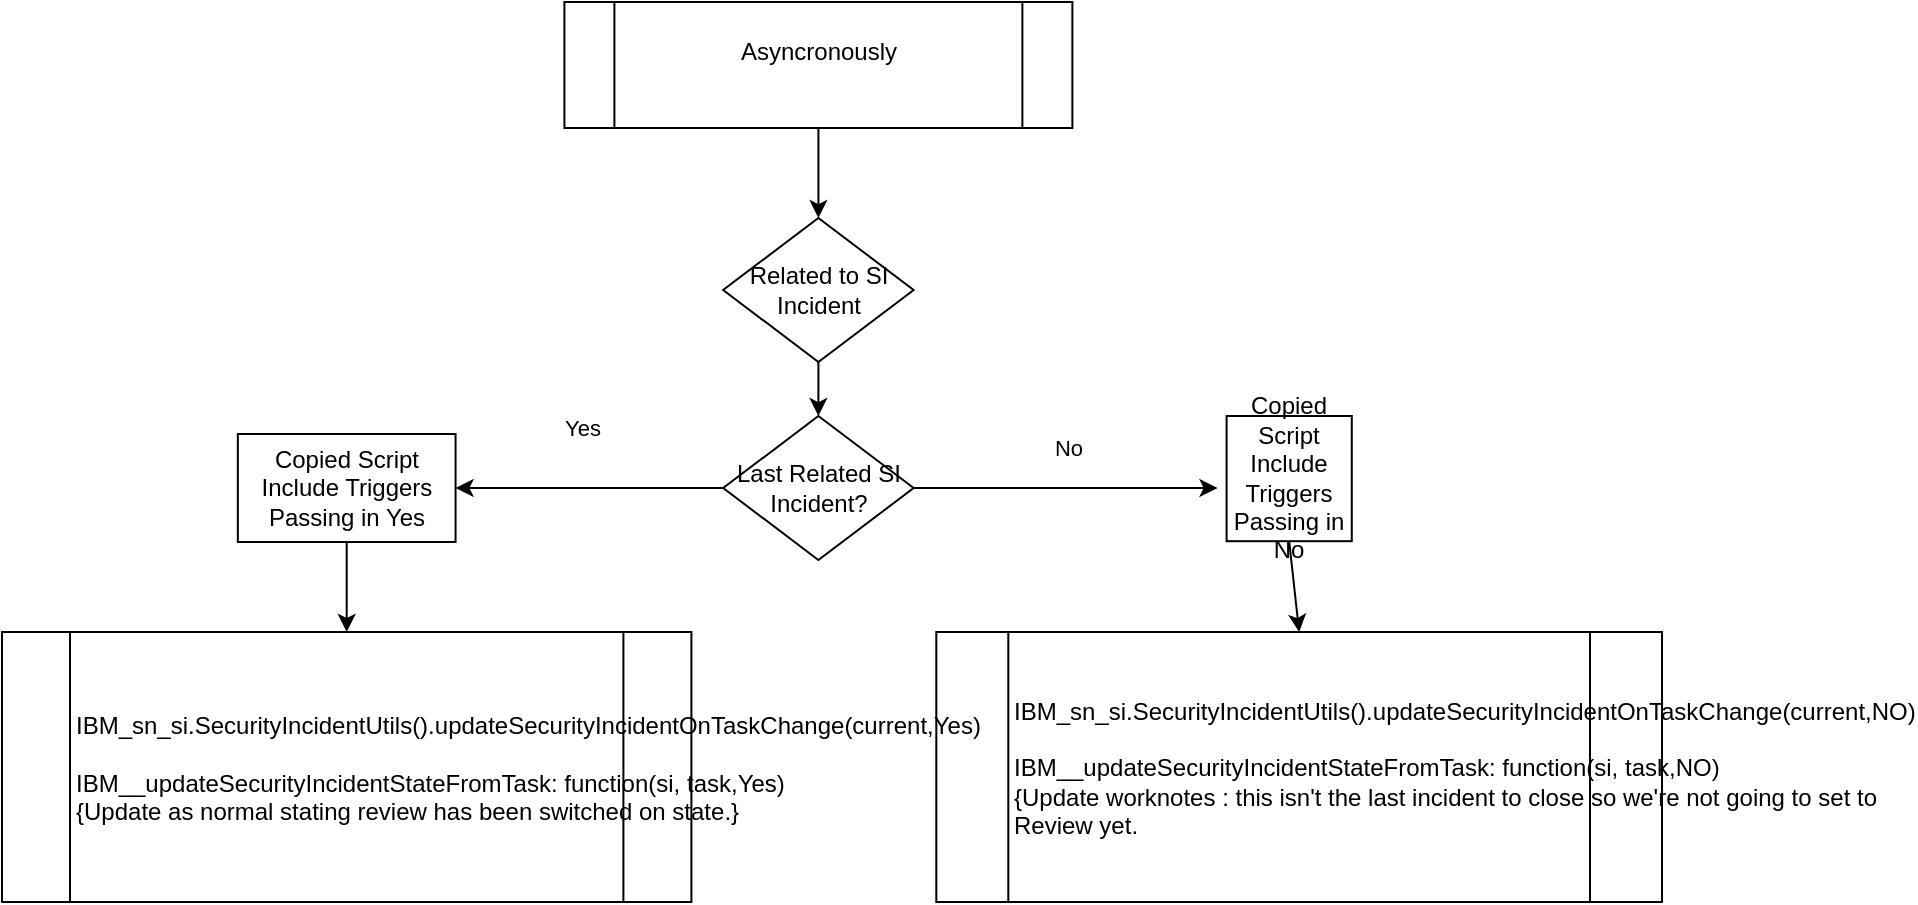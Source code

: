 <mxfile version="14.7.7" type="github">
  <diagram id="lavKBOKT0vrfUv36bKi-" name="Page-1">
    <mxGraphModel dx="2148" dy="706" grid="1" gridSize="10" guides="1" tooltips="1" connect="1" arrows="1" fold="1" page="1" pageScale="1" pageWidth="850" pageHeight="1100" math="0" shadow="0">
      <root>
        <mxCell id="0" />
        <mxCell id="1" parent="0" />
        <mxCell id="OqbCdRtRxpRRbarb4c1A-17" value="" style="group" vertex="1" connectable="0" parent="1">
          <mxGeometry x="-800" y="10" width="830" height="450" as="geometry" />
        </mxCell>
        <mxCell id="OqbCdRtRxpRRbarb4c1A-2" value="Asyncronously&lt;br&gt;&lt;br&gt;" style="shape=process;whiteSpace=wrap;html=1;backgroundOutline=1;" vertex="1" parent="OqbCdRtRxpRRbarb4c1A-17">
          <mxGeometry x="281.202" width="253.989" height="63" as="geometry" />
        </mxCell>
        <mxCell id="OqbCdRtRxpRRbarb4c1A-3" value="Related to SI Incident" style="rhombus;whiteSpace=wrap;html=1;" vertex="1" parent="OqbCdRtRxpRRbarb4c1A-17">
          <mxGeometry x="360.574" y="108.0" width="95.246" height="72" as="geometry" />
        </mxCell>
        <mxCell id="OqbCdRtRxpRRbarb4c1A-14" value="" style="edgeStyle=orthogonalEdgeStyle;rounded=0;orthogonalLoop=1;jettySize=auto;html=1;" edge="1" parent="OqbCdRtRxpRRbarb4c1A-17" source="OqbCdRtRxpRRbarb4c1A-2" target="OqbCdRtRxpRRbarb4c1A-3">
          <mxGeometry relative="1" as="geometry" />
        </mxCell>
        <mxCell id="OqbCdRtRxpRRbarb4c1A-7" value="No" style="edgeStyle=orthogonalEdgeStyle;rounded=0;orthogonalLoop=1;jettySize=auto;html=1;" edge="1" parent="OqbCdRtRxpRRbarb4c1A-17" source="OqbCdRtRxpRRbarb4c1A-5">
          <mxGeometry x="0.024" y="20" relative="1" as="geometry">
            <mxPoint x="607.76" y="243" as="targetPoint" />
            <mxPoint as="offset" />
          </mxGeometry>
        </mxCell>
        <mxCell id="OqbCdRtRxpRRbarb4c1A-5" value="Last Related SI Incident?" style="rhombus;whiteSpace=wrap;html=1;" vertex="1" parent="OqbCdRtRxpRRbarb4c1A-17">
          <mxGeometry x="360.574" y="207" width="95.246" height="72" as="geometry" />
        </mxCell>
        <mxCell id="OqbCdRtRxpRRbarb4c1A-15" value="" style="edgeStyle=orthogonalEdgeStyle;rounded=0;orthogonalLoop=1;jettySize=auto;html=1;" edge="1" parent="OqbCdRtRxpRRbarb4c1A-17" source="OqbCdRtRxpRRbarb4c1A-3" target="OqbCdRtRxpRRbarb4c1A-5">
          <mxGeometry relative="1" as="geometry" />
        </mxCell>
        <mxCell id="OqbCdRtRxpRRbarb4c1A-8" value="Copied Script Include Triggers&lt;br&gt;Passing in No" style="whiteSpace=wrap;html=1;aspect=fixed;" vertex="1" parent="OqbCdRtRxpRRbarb4c1A-17">
          <mxGeometry x="612.295" y="207" width="62.593" height="62.593" as="geometry" />
        </mxCell>
        <mxCell id="OqbCdRtRxpRRbarb4c1A-9" value="&lt;font style=&quot;font-size: 12px&quot;&gt;IBM_sn_si.SecurityIncidentUtils().updateSecurityIncidentOnTaskChange(current,NO)&lt;br&gt;&lt;br&gt;IBM__updateSecurityIncidentStateFromTask: function(si, task,NO)&lt;br&gt;{Update worknotes : this isn&#39;t the last incident to close so we&#39;re not going to set to Review yet.&lt;/font&gt;" style="shape=process;whiteSpace=wrap;html=1;backgroundOutline=1;align=left;" vertex="1" parent="OqbCdRtRxpRRbarb4c1A-17">
          <mxGeometry x="467.158" y="315" width="362.842" height="135" as="geometry" />
        </mxCell>
        <mxCell id="OqbCdRtRxpRRbarb4c1A-10" value="" style="endArrow=classic;html=1;entryX=0.5;entryY=0;entryDx=0;entryDy=0;exitX=0.5;exitY=1;exitDx=0;exitDy=0;" edge="1" parent="OqbCdRtRxpRRbarb4c1A-17" source="OqbCdRtRxpRRbarb4c1A-8" target="OqbCdRtRxpRRbarb4c1A-9">
          <mxGeometry width="50" height="50" relative="1" as="geometry">
            <mxPoint x="471.694" y="288" as="sourcePoint" />
            <mxPoint x="517.049" y="243" as="targetPoint" />
          </mxGeometry>
        </mxCell>
        <mxCell id="OqbCdRtRxpRRbarb4c1A-11" value="Copied Script Include Triggers Passing in Yes" style="whiteSpace=wrap;html=1;" vertex="1" parent="OqbCdRtRxpRRbarb4c1A-17">
          <mxGeometry x="117.923" y="216.0" width="108.852" height="54.0" as="geometry" />
        </mxCell>
        <mxCell id="OqbCdRtRxpRRbarb4c1A-12" value="Yes" style="edgeStyle=orthogonalEdgeStyle;rounded=0;orthogonalLoop=1;jettySize=auto;html=1;" edge="1" parent="OqbCdRtRxpRRbarb4c1A-17" source="OqbCdRtRxpRRbarb4c1A-5" target="OqbCdRtRxpRRbarb4c1A-11">
          <mxGeometry x="0.051" y="-30" relative="1" as="geometry">
            <mxPoint as="offset" />
          </mxGeometry>
        </mxCell>
        <mxCell id="OqbCdRtRxpRRbarb4c1A-13" value="IBM_sn_si.SecurityIncidentUtils().updateSecurityIncidentOnTaskChange(current,Yes)&lt;br&gt;&lt;br&gt;IBM__updateSecurityIncidentStateFromTask: function(si, task,Yes)&lt;br&gt;{Update as normal stating review has been switched on state.}" style="shape=process;whiteSpace=wrap;html=1;backgroundOutline=1;align=left;" vertex="1" parent="OqbCdRtRxpRRbarb4c1A-17">
          <mxGeometry y="315" width="344.699" height="135" as="geometry" />
        </mxCell>
        <mxCell id="OqbCdRtRxpRRbarb4c1A-16" value="" style="edgeStyle=orthogonalEdgeStyle;rounded=0;orthogonalLoop=1;jettySize=auto;html=1;" edge="1" parent="OqbCdRtRxpRRbarb4c1A-17" source="OqbCdRtRxpRRbarb4c1A-11" target="OqbCdRtRxpRRbarb4c1A-13">
          <mxGeometry relative="1" as="geometry" />
        </mxCell>
      </root>
    </mxGraphModel>
  </diagram>
</mxfile>
